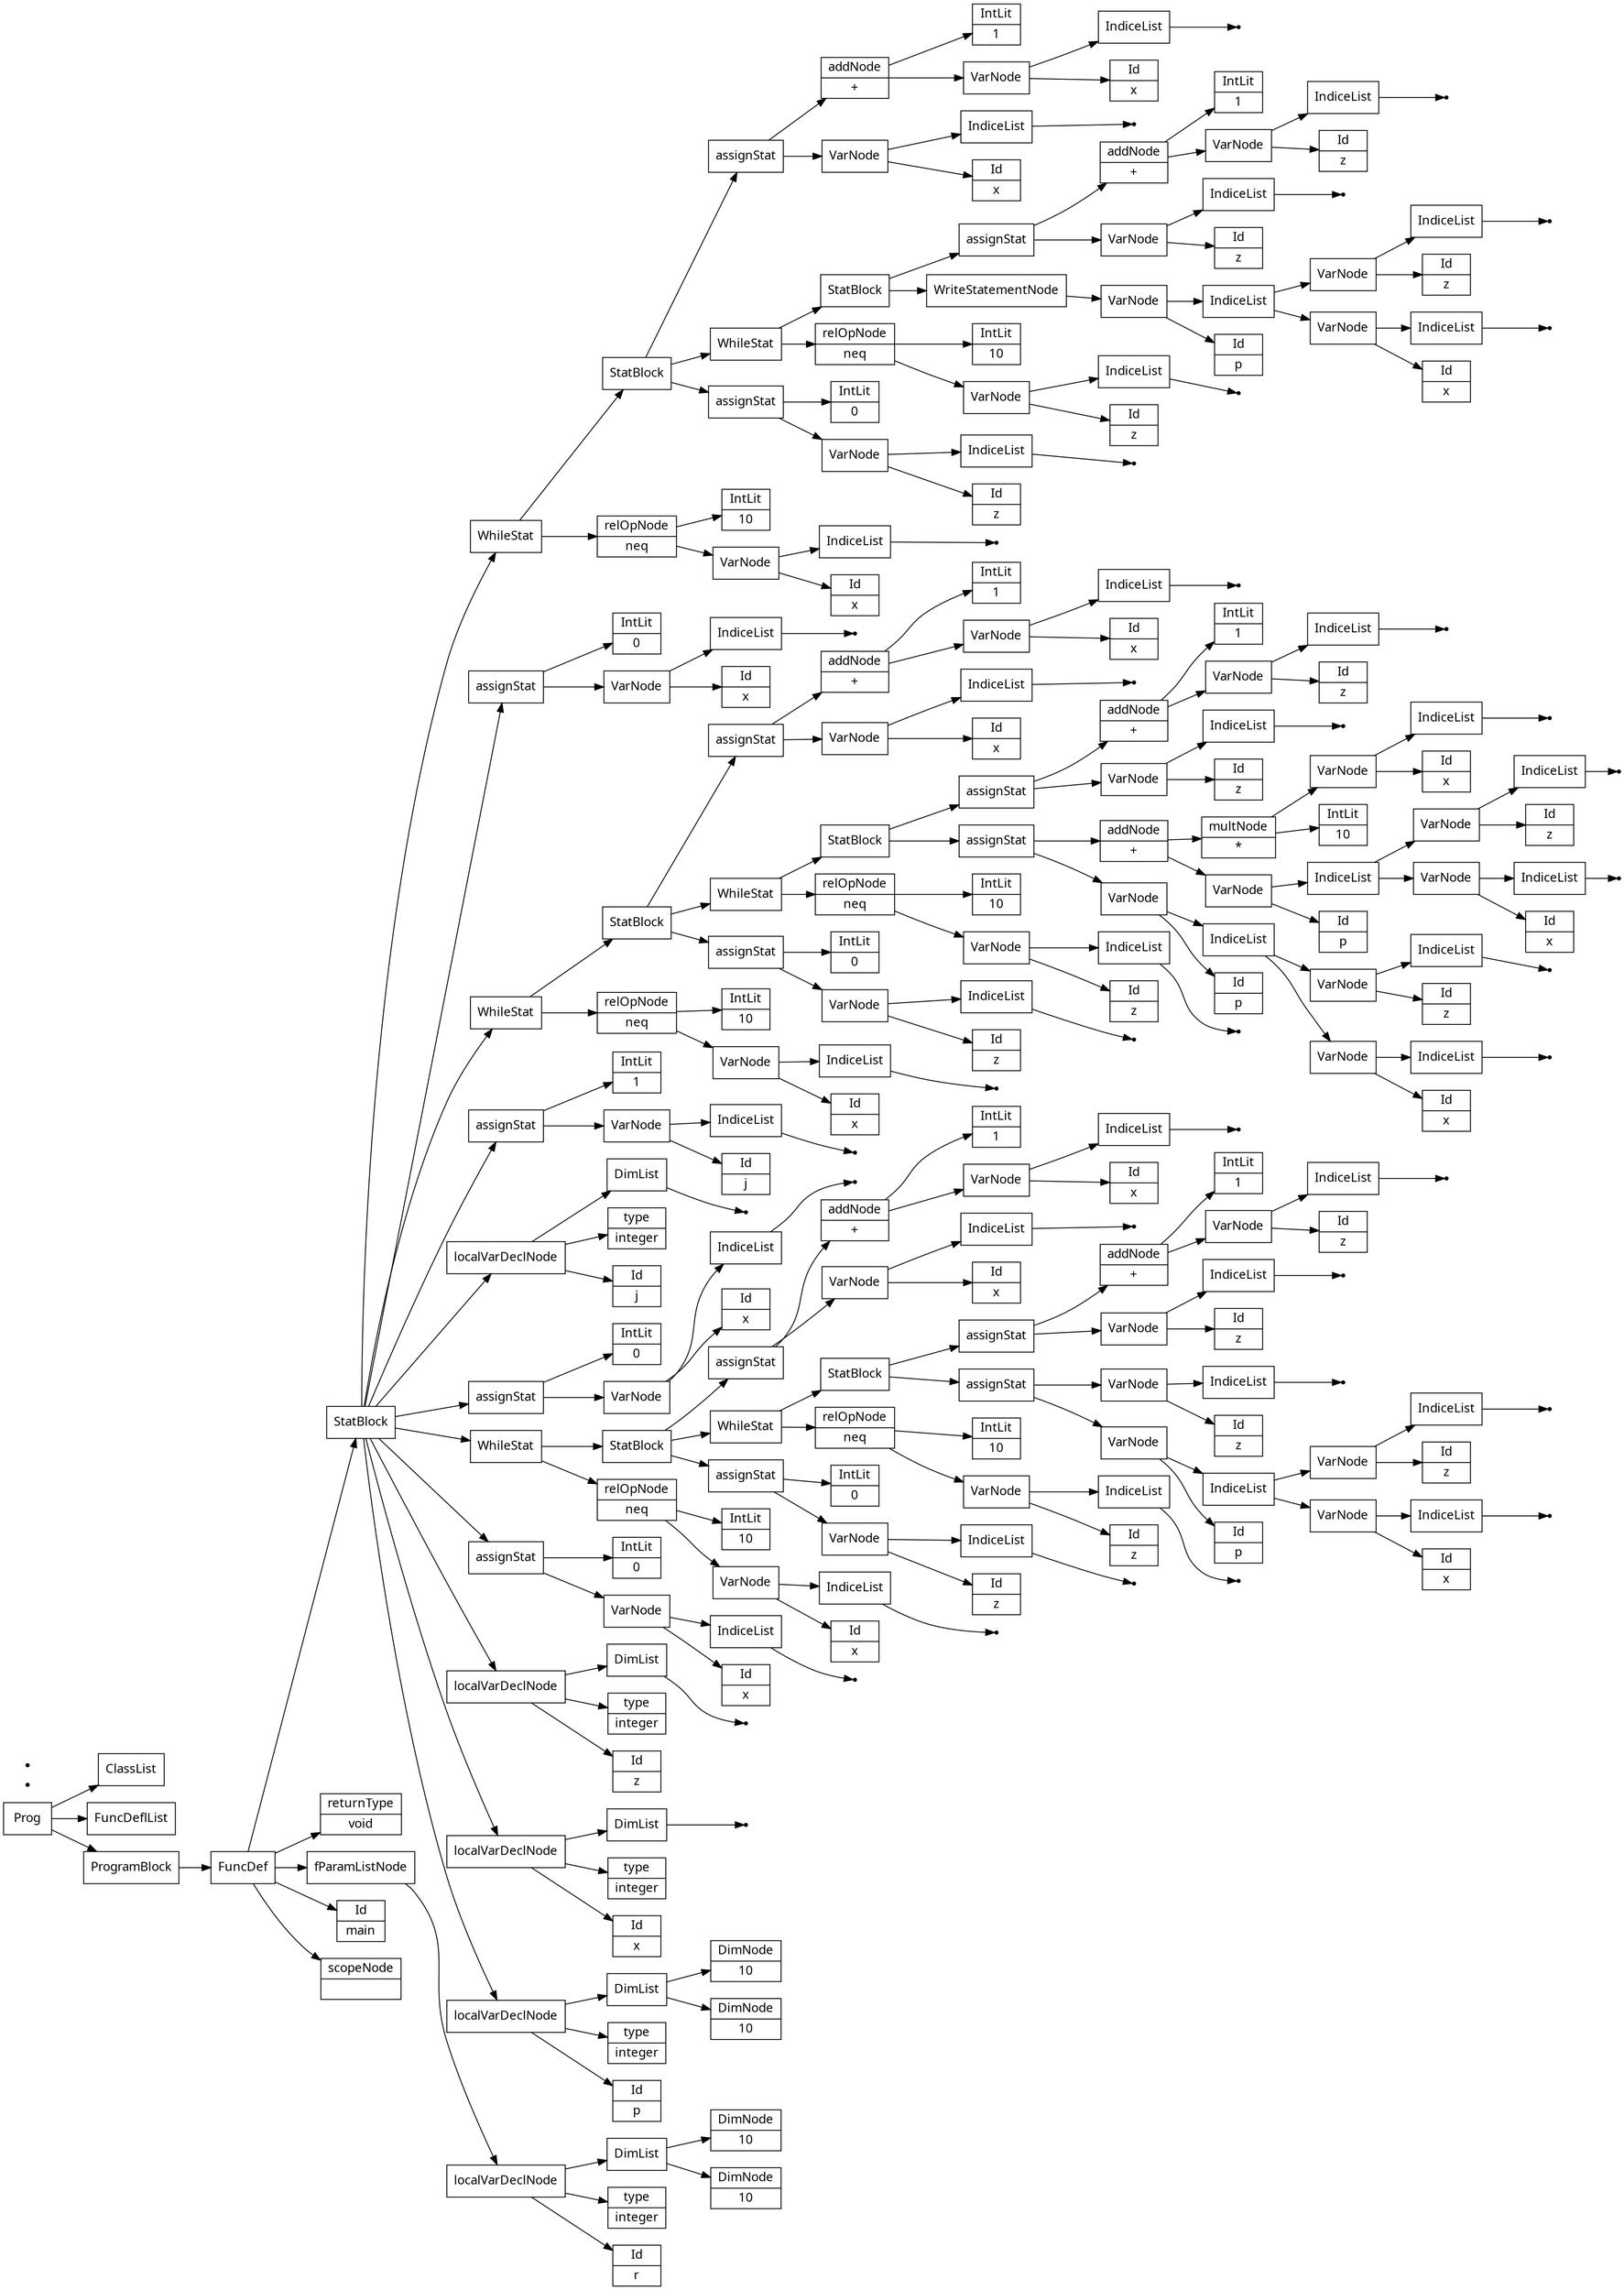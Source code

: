 digraph AST {
node [shape=record];
 node [fontname=Sans];charset="UTF-8" splines=true splines=spline rankdir =LR ordering="out"
1[label="scopeNode| "];
3[label="Id|r"];
4[label="type|integer"];
6[label="DimNode|10"];
7[label="DimNode|10"];
8[label="DimList"];
8->7;
8->6;
9[label="localVarDeclNode"];
9->8;
9->4;
9->3;
10[label="fParamListNode"];
10->9;
11[label="returnType|void"];
13[label="Id|p"];
14[label="type|integer"];
16[label="DimNode|10"];
17[label="DimNode|10"];
18[label="DimList"];
18->17;
18->16;
19[label="localVarDeclNode"];
19->18;
19->14;
19->13;
20[label="Id|x"];
21[label="type|integer"];
none23[shape="point"];
24[label="DimList"];
24->none23;
25[label="localVarDeclNode"];
25->24;
25->21;
25->20;
26[label="Id|z"];
27[label="type|integer"];
none29[shape="point"];
30[label="DimList"];
30->none29;
31[label="localVarDeclNode"];
31->30;
31->27;
31->26;
32[label="Id|x"];
none34[shape="point"];
35[label="IndiceList"];
35->none34;
36[label="VarNode"];
36->35;
36->32;
37[label="IntLit|0"];
38[label="assignStat"];
38->37;
38->36;
39[label="Id|x"];
none41[shape="point"];
42[label="IndiceList"];
42->none41;
43[label="VarNode"];
43->42;
43->39;
44[label="relOpNode|neq"];
45[label="IntLit|10"];
44->45;
44->43;
47[label="Id|z"];
none49[shape="point"];
50[label="IndiceList"];
50->none49;
51[label="VarNode"];
51->50;
51->47;
52[label="IntLit|0"];
53[label="assignStat"];
53->52;
53->51;
54[label="Id|z"];
none56[shape="point"];
57[label="IndiceList"];
57->none56;
58[label="VarNode"];
58->57;
58->54;
59[label="relOpNode|neq"];
60[label="IntLit|10"];
59->60;
59->58;
62[label="Id|p"];
64[label="Id|x"];
none66[shape="point"];
67[label="IndiceList"];
67->none66;
68[label="VarNode"];
68->67;
68->64;
69[label="Id|z"];
none71[shape="point"];
72[label="IndiceList"];
72->none71;
73[label="VarNode"];
73->72;
73->69;
74[label="IndiceList"];
74->73;
74->68;
75[label="VarNode"];
75->74;
75->62;
76[label="Id|z"];
none78[shape="point"];
79[label="IndiceList"];
79->none78;
80[label="VarNode"];
80->79;
80->76;
81[label="assignStat"];
81->80;
81->75;
82[label="Id|z"];
none84[shape="point"];
85[label="IndiceList"];
85->none84;
86[label="VarNode"];
86->85;
86->82;
87[label="Id|z"];
none89[shape="point"];
90[label="IndiceList"];
90->none89;
91[label="VarNode"];
91->90;
91->87;
92[label="addNode|+"];
93[label="IntLit|1"];
92->93;
92->91;
94[label="assignStat"];
94->92;
94->86;
95[label="StatBlock"];
95->94;
95->81;
96[label="WhileStat"];
96->95;
96->59;
97[label="Id|x"];
none99[shape="point"];
100[label="IndiceList"];
100->none99;
101[label="VarNode"];
101->100;
101->97;
102[label="Id|x"];
none104[shape="point"];
105[label="IndiceList"];
105->none104;
106[label="VarNode"];
106->105;
106->102;
107[label="addNode|+"];
108[label="IntLit|1"];
107->108;
107->106;
109[label="assignStat"];
109->107;
109->101;
110[label="StatBlock"];
110->109;
110->96;
110->53;
111[label="WhileStat"];
111->110;
111->44;
112[label="Id|x"];
none114[shape="point"];
115[label="IndiceList"];
115->none114;
116[label="VarNode"];
116->115;
116->112;
117[label="IntLit|0"];
118[label="assignStat"];
118->117;
118->116;
119[label="Id|j"];
120[label="type|integer"];
none122[shape="point"];
123[label="DimList"];
123->none122;
124[label="localVarDeclNode"];
124->123;
124->120;
124->119;
125[label="Id|j"];
none127[shape="point"];
128[label="IndiceList"];
128->none127;
129[label="VarNode"];
129->128;
129->125;
130[label="IntLit|1"];
131[label="assignStat"];
131->130;
131->129;
132[label="Id|x"];
none134[shape="point"];
135[label="IndiceList"];
135->none134;
136[label="VarNode"];
136->135;
136->132;
137[label="relOpNode|neq"];
138[label="IntLit|10"];
137->138;
137->136;
140[label="Id|z"];
none142[shape="point"];
143[label="IndiceList"];
143->none142;
144[label="VarNode"];
144->143;
144->140;
145[label="IntLit|0"];
146[label="assignStat"];
146->145;
146->144;
147[label="Id|z"];
none149[shape="point"];
150[label="IndiceList"];
150->none149;
151[label="VarNode"];
151->150;
151->147;
152[label="relOpNode|neq"];
153[label="IntLit|10"];
152->153;
152->151;
155[label="Id|p"];
157[label="Id|x"];
none159[shape="point"];
160[label="IndiceList"];
160->none159;
161[label="VarNode"];
161->160;
161->157;
162[label="Id|z"];
none164[shape="point"];
165[label="IndiceList"];
165->none164;
166[label="VarNode"];
166->165;
166->162;
167[label="IndiceList"];
167->166;
167->161;
168[label="VarNode"];
168->167;
168->155;
169[label="Id|p"];
171[label="Id|x"];
none173[shape="point"];
174[label="IndiceList"];
174->none173;
175[label="VarNode"];
175->174;
175->171;
176[label="Id|z"];
none178[shape="point"];
179[label="IndiceList"];
179->none178;
180[label="VarNode"];
180->179;
180->176;
181[label="IndiceList"];
181->180;
181->175;
182[label="VarNode"];
182->181;
182->169;
183[label="addNode|+"];
184[label="IntLit|10"];
185[label="multNode|*"];
186[label="Id|x"];
none188[shape="point"];
189[label="IndiceList"];
189->none188;
190[label="VarNode"];
190->189;
190->186;
185->190;
185->184;
183->185;
183->182;
191[label="assignStat"];
191->183;
191->168;
192[label="Id|z"];
none194[shape="point"];
195[label="IndiceList"];
195->none194;
196[label="VarNode"];
196->195;
196->192;
197[label="Id|z"];
none199[shape="point"];
200[label="IndiceList"];
200->none199;
201[label="VarNode"];
201->200;
201->197;
202[label="addNode|+"];
203[label="IntLit|1"];
202->203;
202->201;
204[label="assignStat"];
204->202;
204->196;
205[label="StatBlock"];
205->204;
205->191;
206[label="WhileStat"];
206->205;
206->152;
207[label="Id|x"];
none209[shape="point"];
210[label="IndiceList"];
210->none209;
211[label="VarNode"];
211->210;
211->207;
212[label="Id|x"];
none214[shape="point"];
215[label="IndiceList"];
215->none214;
216[label="VarNode"];
216->215;
216->212;
217[label="addNode|+"];
218[label="IntLit|1"];
217->218;
217->216;
219[label="assignStat"];
219->217;
219->211;
220[label="StatBlock"];
220->219;
220->206;
220->146;
221[label="WhileStat"];
221->220;
221->137;
222[label="Id|x"];
none224[shape="point"];
225[label="IndiceList"];
225->none224;
226[label="VarNode"];
226->225;
226->222;
227[label="IntLit|0"];
228[label="assignStat"];
228->227;
228->226;
229[label="Id|x"];
none231[shape="point"];
232[label="IndiceList"];
232->none231;
233[label="VarNode"];
233->232;
233->229;
234[label="relOpNode|neq"];
235[label="IntLit|10"];
234->235;
234->233;
237[label="Id|z"];
none239[shape="point"];
240[label="IndiceList"];
240->none239;
241[label="VarNode"];
241->240;
241->237;
242[label="IntLit|0"];
243[label="assignStat"];
243->242;
243->241;
244[label="Id|z"];
none246[shape="point"];
247[label="IndiceList"];
247->none246;
248[label="VarNode"];
248->247;
248->244;
249[label="relOpNode|neq"];
250[label="IntLit|10"];
249->250;
249->248;
252[label="Id|p"];
254[label="Id|x"];
none256[shape="point"];
257[label="IndiceList"];
257->none256;
258[label="VarNode"];
258->257;
258->254;
259[label="Id|z"];
none261[shape="point"];
262[label="IndiceList"];
262->none261;
263[label="VarNode"];
263->262;
263->259;
264[label="IndiceList"];
264->263;
264->258;
265[label="VarNode"];
265->264;
265->252;
266[label="WriteStatementNode"];
266->265;
267[label="Id|z"];
none269[shape="point"];
270[label="IndiceList"];
270->none269;
271[label="VarNode"];
271->270;
271->267;
272[label="Id|z"];
none274[shape="point"];
275[label="IndiceList"];
275->none274;
276[label="VarNode"];
276->275;
276->272;
277[label="addNode|+"];
278[label="IntLit|1"];
277->278;
277->276;
279[label="assignStat"];
279->277;
279->271;
280[label="StatBlock"];
280->279;
280->266;
281[label="WhileStat"];
281->280;
281->249;
282[label="Id|x"];
none284[shape="point"];
285[label="IndiceList"];
285->none284;
286[label="VarNode"];
286->285;
286->282;
287[label="Id|x"];
none289[shape="point"];
290[label="IndiceList"];
290->none289;
291[label="VarNode"];
291->290;
291->287;
292[label="addNode|+"];
293[label="IntLit|1"];
292->293;
292->291;
294[label="assignStat"];
294->292;
294->286;
295[label="StatBlock"];
295->294;
295->281;
295->243;
296[label="WhileStat"];
296->295;
296->234;
297[label="StatBlock"];
297->296;
297->228;
297->221;
297->131;
297->124;
297->118;
297->111;
297->38;
297->31;
297->25;
297->19;
298[label="FuncDef"];
0[label="Id|main"];
298->297;
298->11;
298->10;
298->0;
298->1;
299[label="ClassList"];
300[label="FuncDeflList"];
301[label="Prog"];
302[label="ProgramBlock"];
302->298;
none303[shape="point"];
none304[shape="point"];
301->299;
301->300;
301->302;
}